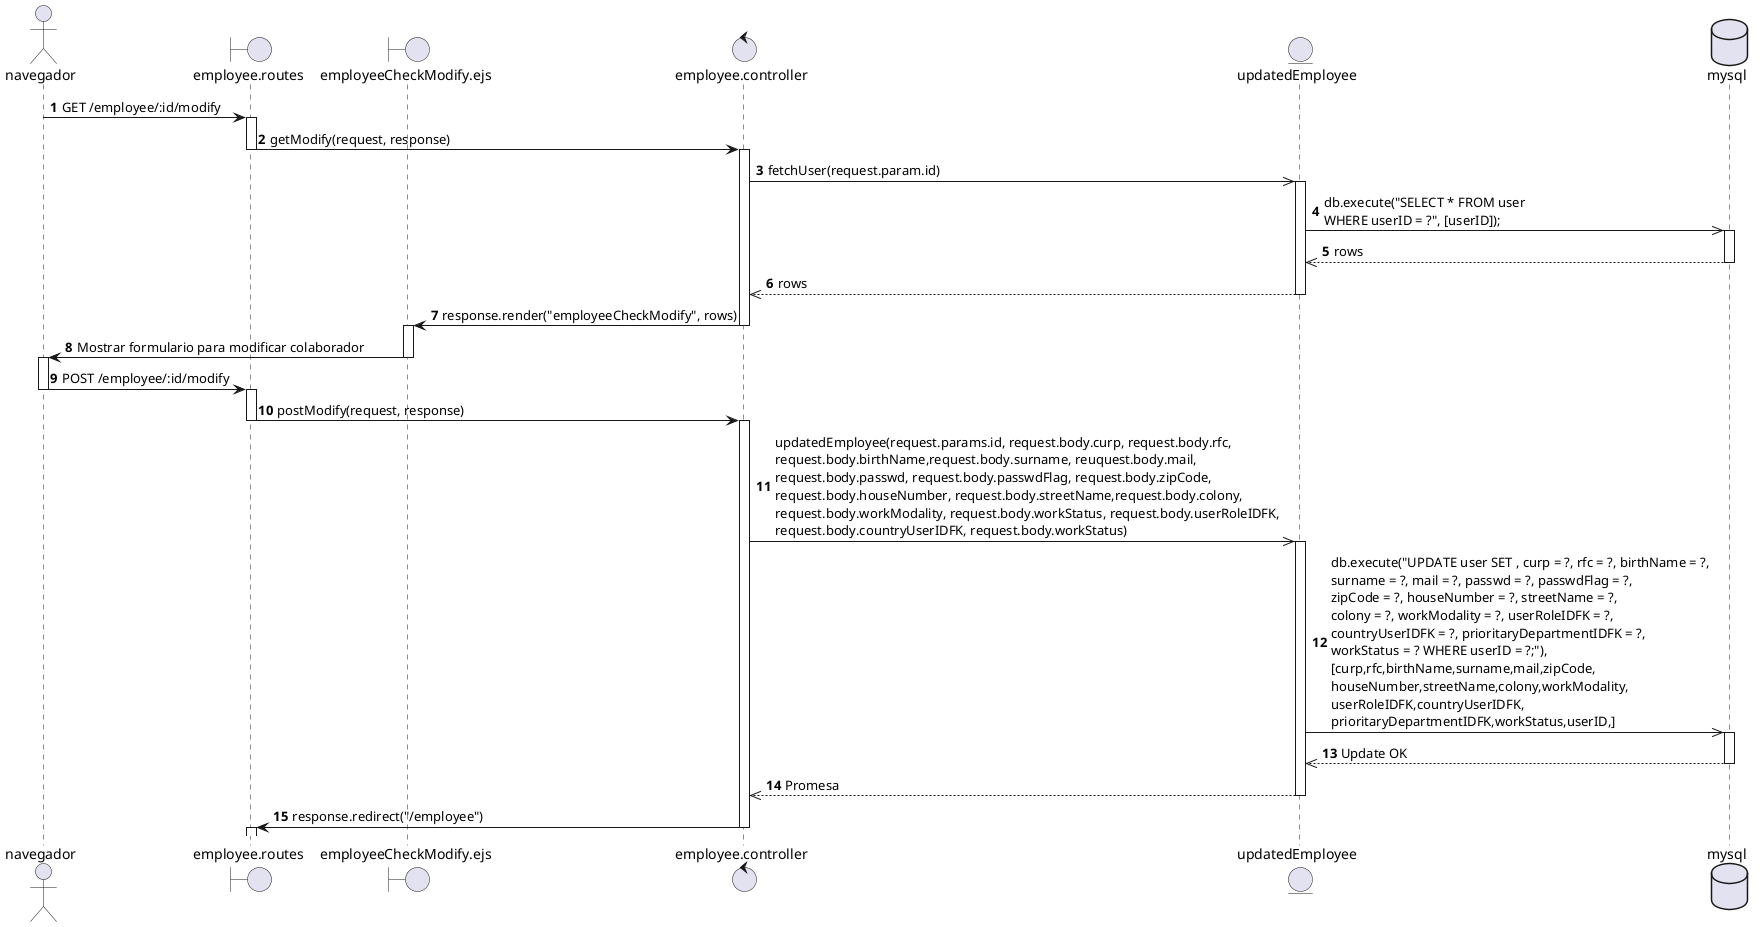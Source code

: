 @startuml CU28 - Superadmin modifica datos de empleado.
actor navegador
boundary employee.routes
boundary employeeCheckModify.ejs
control employee.controller
entity updatedEmployee
database mysql

autonumber
navegador -> employee.routes : GET /employee/:id/modify
activate employee.routes

employee.routes -> employee.controller: getModify(request, response)
deactivate employee.routes
activate employee.controller

employee.controller ->> updatedEmployee: fetchUser(request.param.id)
activate updatedEmployee

updatedEmployee ->> mysql: db.execute("SELECT * FROM user \nWHERE userID = ?", [userID]);
activate mysql

mysql -->> updatedEmployee: rows
deactivate mysql

updatedEmployee -->> employee.controller: rows
deactivate updatedEmployee

employee.controller -> employeeCheckModify.ejs: response.render("employeeCheckModify", rows)
deactivate employee.controller
activate employeeCheckModify.ejs

employeeCheckModify.ejs -> navegador : Mostrar formulario para modificar colaborador
deactivate employeeCheckModify.ejs
activate navegador

navegador -> employee.routes : POST /employee/:id/modify
deactivate navegador
activate employee.routes

employee.routes -> employee.controller : postModify(request, response)
deactivate employee.routes
activate employee.controller

employee.controller ->> updatedEmployee : updatedEmployee(request.params.id, request.body.curp, request.body.rfc, \nrequest.body.birthName,request.body.surname, reuquest.body.mail, \nrequest.body.passwd, request.body.passwdFlag, request.body.zipCode,\nrequest.body.houseNumber, request.body.streetName,request.body.colony, \nrequest.body.workModality, request.body.workStatus, request.body.userRoleIDFK, \nrequest.body.countryUserIDFK, request.body.workStatus)
activate updatedEmployee

updatedEmployee ->> mysql : db.execute("UPDATE user SET , curp = ?, rfc = ?, birthName = ?, \nsurname = ?, mail = ?, passwd = ?, passwdFlag = ?, \nzipCode = ?, houseNumber = ?, streetName = ?, \ncolony = ?, workModality = ?, userRoleIDFK = ?, \ncountryUserIDFK = ?, prioritaryDepartmentIDFK = ?, \nworkStatus = ? WHERE userID = ?;"), \n[curp,rfc,birthName,surname,mail,zipCode, \nhouseNumber,streetName,colony,workModality,\nuserRoleIDFK,countryUserIDFK,\nprioritaryDepartmentIDFK,workStatus,userID,]
activate mysql
mysql -->> updatedEmployee : Update OK
deactivate mysql
updatedEmployee -->> employee.controller : Promesa
deactivate updatedEmployee

employee.controller -> employee.routes : response.redirect("/employee")
deactivate employee.controller
activate employee.routes
deactivate employee.routes
